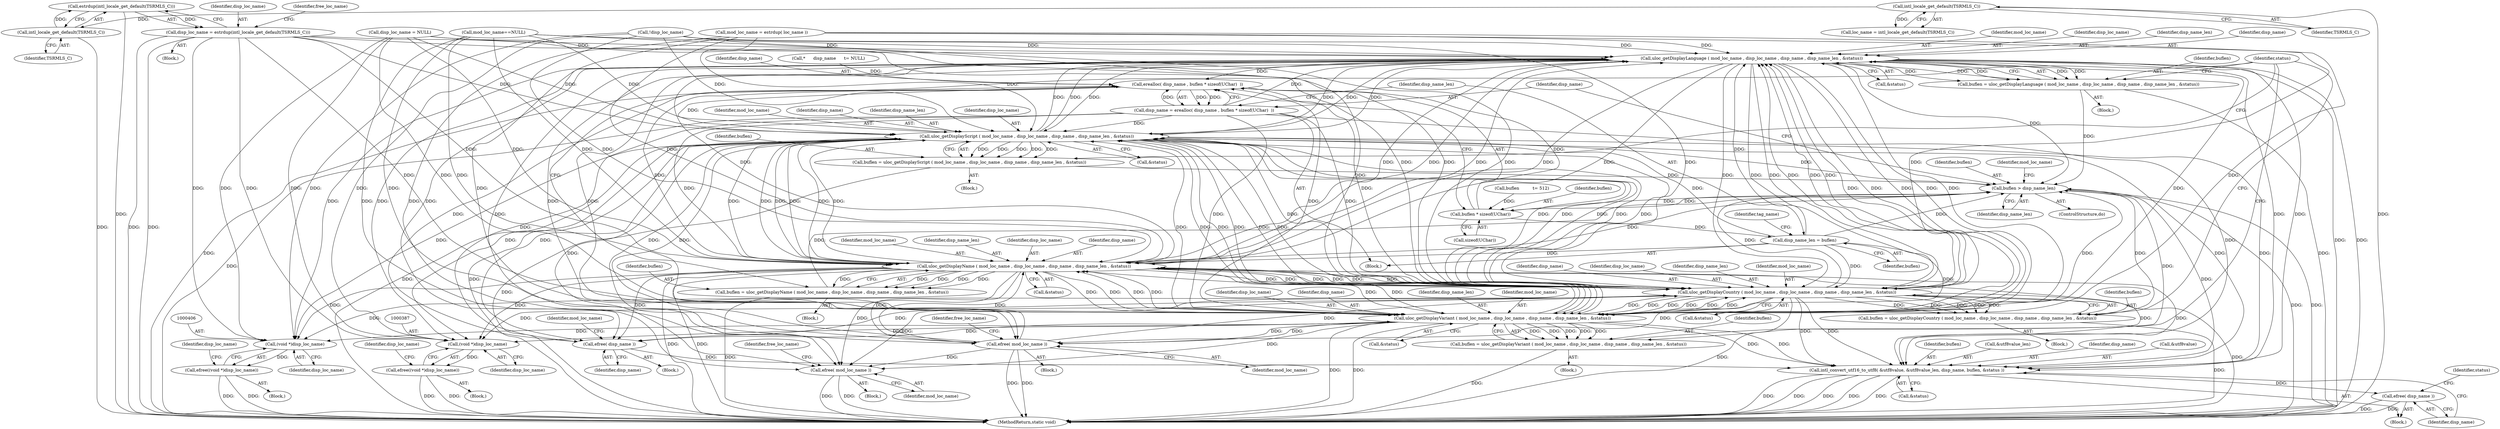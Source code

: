 digraph "0_php-src_97eff7eb57fc2320c267a949cffd622c38712484?w=1_21@API" {
"1000247" [label="(Call,estrdup(intl_locale_get_default(TSRMLS_C)))"];
"1000248" [label="(Call,intl_locale_get_default(TSRMLS_C))"];
"1000199" [label="(Call,intl_locale_get_default(TSRMLS_C))"];
"1000245" [label="(Call,disp_loc_name = estrdup(intl_locale_get_default(TSRMLS_C)))"];
"1000275" [label="(Call,uloc_getDisplayLanguage ( mod_loc_name , disp_loc_name , disp_name , disp_name_len , &status))"];
"1000257" [label="(Call,erealloc( disp_name , buflen * sizeof(UChar)  ))"];
"1000255" [label="(Call,disp_name = erealloc( disp_name , buflen * sizeof(UChar)  ))"];
"1000292" [label="(Call,uloc_getDisplayScript ( mod_loc_name , disp_loc_name , disp_name , disp_name_len , &status))"];
"1000290" [label="(Call,buflen = uloc_getDisplayScript ( mod_loc_name , disp_loc_name , disp_name , disp_name_len , &status))"];
"1000393" [label="(Call,buflen > disp_name_len)"];
"1000259" [label="(Call,buflen * sizeof(UChar))"];
"1000263" [label="(Call,disp_name_len = buflen)"];
"1000309" [label="(Call,uloc_getDisplayCountry ( mod_loc_name , disp_loc_name , disp_name , disp_name_len , &status))"];
"1000307" [label="(Call,buflen = uloc_getDisplayCountry ( mod_loc_name , disp_loc_name , disp_name , disp_name_len , &status))"];
"1000326" [label="(Call,uloc_getDisplayVariant ( mod_loc_name , disp_loc_name , disp_name , disp_name_len , &status))"];
"1000324" [label="(Call,buflen = uloc_getDisplayVariant ( mod_loc_name , disp_loc_name , disp_name , disp_name_len , &status))"];
"1000343" [label="(Call,uloc_getDisplayName ( mod_loc_name , disp_loc_name , disp_name , disp_name_len , &status))"];
"1000341" [label="(Call,buflen = uloc_getDisplayName ( mod_loc_name , disp_loc_name , disp_name , disp_name_len , &status))"];
"1000375" [label="(Call,efree( disp_name ))"];
"1000411" [label="(Call,intl_convert_utf16_to_utf8( &utf8value, &utf8value_len, disp_name, buflen, &status ))"];
"1000420" [label="(Call,efree( disp_name ))"];
"1000380" [label="(Call,efree( mod_loc_name ))"];
"1000399" [label="(Call,efree( mod_loc_name ))"];
"1000386" [label="(Call,(void *)disp_loc_name)"];
"1000385" [label="(Call,efree((void *)disp_loc_name))"];
"1000405" [label="(Call,(void *)disp_loc_name)"];
"1000404" [label="(Call,efree((void *)disp_loc_name))"];
"1000273" [label="(Call,buflen = uloc_getDisplayLanguage ( mod_loc_name , disp_loc_name , disp_name , disp_name_len , &status))"];
"1000440" [label="(MethodReturn,static void)"];
"1000294" [label="(Identifier,disp_loc_name)"];
"1000345" [label="(Identifier,disp_loc_name)"];
"1000293" [label="(Identifier,mod_loc_name)"];
"1000395" [label="(Identifier,disp_name_len)"];
"1000328" [label="(Identifier,disp_loc_name)"];
"1000346" [label="(Identifier,disp_name)"];
"1000397" [label="(Identifier,mod_loc_name)"];
"1000307" [label="(Call,buflen = uloc_getDisplayCountry ( mod_loc_name , disp_loc_name , disp_name , disp_name_len , &status))"];
"1000259" [label="(Call,buflen * sizeof(UChar))"];
"1000374" [label="(Block,)"];
"1000404" [label="(Call,efree((void *)disp_loc_name))"];
"1000276" [label="(Identifier,mod_loc_name)"];
"1000272" [label="(Block,)"];
"1000295" [label="(Identifier,disp_name)"];
"1000248" [label="(Call,intl_locale_get_default(TSRMLS_C))"];
"1000290" [label="(Call,buflen = uloc_getDisplayScript ( mod_loc_name , disp_loc_name , disp_name , disp_name_len , &status))"];
"1000329" [label="(Identifier,disp_name)"];
"1000386" [label="(Call,(void *)disp_loc_name)"];
"1000291" [label="(Identifier,buflen)"];
"1000384" [label="(Block,)"];
"1000385" [label="(Call,efree((void *)disp_loc_name))"];
"1000420" [label="(Call,efree( disp_name ))"];
"1000273" [label="(Call,buflen = uloc_getDisplayLanguage ( mod_loc_name , disp_loc_name , disp_name , disp_name_len , &status))"];
"1000407" [label="(Identifier,disp_loc_name)"];
"1000375" [label="(Call,efree( disp_name ))"];
"1000251" [label="(Identifier,free_loc_name)"];
"1000254" [label="(Block,)"];
"1000253" [label="(ControlStructure,do)"];
"1000390" [label="(Identifier,disp_loc_name)"];
"1000296" [label="(Identifier,disp_name_len)"];
"1000342" [label="(Identifier,buflen)"];
"1000323" [label="(Block,)"];
"1000200" [label="(Identifier,TSRMLS_C)"];
"1000383" [label="(Identifier,free_loc_name)"];
"1000348" [label="(Call,&status)"];
"1000326" [label="(Call,uloc_getDisplayVariant ( mod_loc_name , disp_loc_name , disp_name , disp_name_len , &status))"];
"1000352" [label="(Identifier,status)"];
"1000341" [label="(Call,buflen = uloc_getDisplayName ( mod_loc_name , disp_loc_name , disp_name , disp_name_len , &status))"];
"1000199" [label="(Call,intl_locale_get_default(TSRMLS_C))"];
"1000255" [label="(Call,disp_name = erealloc( disp_name , buflen * sizeof(UChar)  ))"];
"1000393" [label="(Call,buflen > disp_name_len)"];
"1000400" [label="(Identifier,mod_loc_name)"];
"1000376" [label="(Identifier,disp_name)"];
"1000417" [label="(Identifier,buflen)"];
"1000314" [label="(Call,&status)"];
"1000197" [label="(Call,loc_name = intl_locale_get_default(TSRMLS_C))"];
"1000344" [label="(Identifier,mod_loc_name)"];
"1000379" [label="(Block,)"];
"1000306" [label="(Block,)"];
"1000274" [label="(Identifier,buflen)"];
"1000280" [label="(Call,&status)"];
"1000414" [label="(Call,&utf8value_len)"];
"1000416" [label="(Identifier,disp_name)"];
"1000249" [label="(Identifier,TSRMLS_C)"];
"1000330" [label="(Identifier,disp_name_len)"];
"1000402" [label="(Identifier,free_loc_name)"];
"1000325" [label="(Identifier,buflen)"];
"1000327" [label="(Identifier,mod_loc_name)"];
"1000233" [label="(Call,mod_loc_name==NULL)"];
"1000237" [label="(Call,mod_loc_name = estrdup( loc_name ))"];
"1000277" [label="(Identifier,disp_loc_name)"];
"1000389" [label="(Call,disp_loc_name = NULL)"];
"1000257" [label="(Call,erealloc( disp_name , buflen * sizeof(UChar)  ))"];
"1000145" [label="(Call,buflen          \t= 512)"];
"1000411" [label="(Call,intl_convert_utf16_to_utf8( &utf8value, &utf8value_len, disp_name, buflen, &status ))"];
"1000265" [label="(Identifier,buflen)"];
"1000244" [label="(Block,)"];
"1000424" [label="(Identifier,status)"];
"1000381" [label="(Identifier,mod_loc_name)"];
"1000412" [label="(Call,&utf8value)"];
"1000343" [label="(Call,uloc_getDisplayName ( mod_loc_name , disp_loc_name , disp_name , disp_name_len , &status))"];
"1000347" [label="(Identifier,disp_name_len)"];
"1000297" [label="(Call,&status)"];
"1000279" [label="(Identifier,disp_name_len)"];
"1000421" [label="(Identifier,disp_name)"];
"1000331" [label="(Call,&status)"];
"1000312" [label="(Identifier,disp_name)"];
"1000403" [label="(Block,)"];
"1000399" [label="(Call,efree( mod_loc_name ))"];
"1000260" [label="(Identifier,buflen)"];
"1000269" [label="(Identifier,tag_name)"];
"1000246" [label="(Identifier,disp_loc_name)"];
"1000309" [label="(Call,uloc_getDisplayCountry ( mod_loc_name , disp_loc_name , disp_name , disp_name_len , &status))"];
"1000245" [label="(Call,disp_loc_name = estrdup(intl_locale_get_default(TSRMLS_C)))"];
"1000261" [label="(Call,sizeof(UChar))"];
"1000380" [label="(Call,efree( mod_loc_name ))"];
"1000340" [label="(Block,)"];
"1000275" [label="(Call,uloc_getDisplayLanguage ( mod_loc_name , disp_loc_name , disp_name , disp_name_len , &status))"];
"1000256" [label="(Identifier,disp_name)"];
"1000278" [label="(Identifier,disp_name)"];
"1000394" [label="(Identifier,buflen)"];
"1000409" [label="(Identifier,disp_loc_name)"];
"1000398" [label="(Block,)"];
"1000311" [label="(Identifier,disp_loc_name)"];
"1000378" [label="(Identifier,mod_loc_name)"];
"1000313" [label="(Identifier,disp_name_len)"];
"1000405" [label="(Call,(void *)disp_loc_name)"];
"1000324" [label="(Call,buflen = uloc_getDisplayVariant ( mod_loc_name , disp_loc_name , disp_name , disp_name_len , &status))"];
"1000308" [label="(Identifier,buflen)"];
"1000388" [label="(Identifier,disp_loc_name)"];
"1000242" [label="(Call,!disp_loc_name)"];
"1000289" [label="(Block,)"];
"1000264" [label="(Identifier,disp_name_len)"];
"1000258" [label="(Identifier,disp_name)"];
"1000292" [label="(Call,uloc_getDisplayScript ( mod_loc_name , disp_loc_name , disp_name , disp_name_len , &status))"];
"1000310" [label="(Identifier,mod_loc_name)"];
"1000247" [label="(Call,estrdup(intl_locale_get_default(TSRMLS_C)))"];
"1000263" [label="(Call,disp_name_len = buflen)"];
"1000133" [label="(Call,*      disp_name      \t= NULL)"];
"1000111" [label="(Block,)"];
"1000418" [label="(Call,&status)"];
"1000247" -> "1000245"  [label="AST: "];
"1000247" -> "1000248"  [label="CFG: "];
"1000248" -> "1000247"  [label="AST: "];
"1000245" -> "1000247"  [label="CFG: "];
"1000247" -> "1000440"  [label="DDG: "];
"1000247" -> "1000245"  [label="DDG: "];
"1000248" -> "1000247"  [label="DDG: "];
"1000248" -> "1000249"  [label="CFG: "];
"1000249" -> "1000248"  [label="AST: "];
"1000248" -> "1000440"  [label="DDG: "];
"1000199" -> "1000248"  [label="DDG: "];
"1000199" -> "1000197"  [label="AST: "];
"1000199" -> "1000200"  [label="CFG: "];
"1000200" -> "1000199"  [label="AST: "];
"1000197" -> "1000199"  [label="CFG: "];
"1000199" -> "1000440"  [label="DDG: "];
"1000199" -> "1000197"  [label="DDG: "];
"1000245" -> "1000244"  [label="AST: "];
"1000246" -> "1000245"  [label="AST: "];
"1000251" -> "1000245"  [label="CFG: "];
"1000245" -> "1000440"  [label="DDG: "];
"1000245" -> "1000440"  [label="DDG: "];
"1000245" -> "1000275"  [label="DDG: "];
"1000245" -> "1000292"  [label="DDG: "];
"1000245" -> "1000309"  [label="DDG: "];
"1000245" -> "1000326"  [label="DDG: "];
"1000245" -> "1000343"  [label="DDG: "];
"1000245" -> "1000386"  [label="DDG: "];
"1000245" -> "1000405"  [label="DDG: "];
"1000275" -> "1000273"  [label="AST: "];
"1000275" -> "1000280"  [label="CFG: "];
"1000276" -> "1000275"  [label="AST: "];
"1000277" -> "1000275"  [label="AST: "];
"1000278" -> "1000275"  [label="AST: "];
"1000279" -> "1000275"  [label="AST: "];
"1000280" -> "1000275"  [label="AST: "];
"1000273" -> "1000275"  [label="CFG: "];
"1000275" -> "1000440"  [label="DDG: "];
"1000275" -> "1000440"  [label="DDG: "];
"1000275" -> "1000257"  [label="DDG: "];
"1000275" -> "1000273"  [label="DDG: "];
"1000275" -> "1000273"  [label="DDG: "];
"1000275" -> "1000273"  [label="DDG: "];
"1000275" -> "1000273"  [label="DDG: "];
"1000275" -> "1000273"  [label="DDG: "];
"1000309" -> "1000275"  [label="DDG: "];
"1000309" -> "1000275"  [label="DDG: "];
"1000309" -> "1000275"  [label="DDG: "];
"1000343" -> "1000275"  [label="DDG: "];
"1000343" -> "1000275"  [label="DDG: "];
"1000343" -> "1000275"  [label="DDG: "];
"1000292" -> "1000275"  [label="DDG: "];
"1000292" -> "1000275"  [label="DDG: "];
"1000292" -> "1000275"  [label="DDG: "];
"1000237" -> "1000275"  [label="DDG: "];
"1000233" -> "1000275"  [label="DDG: "];
"1000326" -> "1000275"  [label="DDG: "];
"1000326" -> "1000275"  [label="DDG: "];
"1000326" -> "1000275"  [label="DDG: "];
"1000380" -> "1000275"  [label="DDG: "];
"1000389" -> "1000275"  [label="DDG: "];
"1000242" -> "1000275"  [label="DDG: "];
"1000255" -> "1000275"  [label="DDG: "];
"1000263" -> "1000275"  [label="DDG: "];
"1000275" -> "1000292"  [label="DDG: "];
"1000275" -> "1000292"  [label="DDG: "];
"1000275" -> "1000292"  [label="DDG: "];
"1000275" -> "1000309"  [label="DDG: "];
"1000275" -> "1000309"  [label="DDG: "];
"1000275" -> "1000309"  [label="DDG: "];
"1000275" -> "1000326"  [label="DDG: "];
"1000275" -> "1000326"  [label="DDG: "];
"1000275" -> "1000326"  [label="DDG: "];
"1000275" -> "1000343"  [label="DDG: "];
"1000275" -> "1000343"  [label="DDG: "];
"1000275" -> "1000343"  [label="DDG: "];
"1000275" -> "1000375"  [label="DDG: "];
"1000275" -> "1000380"  [label="DDG: "];
"1000275" -> "1000386"  [label="DDG: "];
"1000275" -> "1000393"  [label="DDG: "];
"1000275" -> "1000399"  [label="DDG: "];
"1000275" -> "1000405"  [label="DDG: "];
"1000275" -> "1000411"  [label="DDG: "];
"1000275" -> "1000411"  [label="DDG: "];
"1000257" -> "1000255"  [label="AST: "];
"1000257" -> "1000259"  [label="CFG: "];
"1000258" -> "1000257"  [label="AST: "];
"1000259" -> "1000257"  [label="AST: "];
"1000255" -> "1000257"  [label="CFG: "];
"1000257" -> "1000440"  [label="DDG: "];
"1000257" -> "1000255"  [label="DDG: "];
"1000257" -> "1000255"  [label="DDG: "];
"1000133" -> "1000257"  [label="DDG: "];
"1000326" -> "1000257"  [label="DDG: "];
"1000292" -> "1000257"  [label="DDG: "];
"1000343" -> "1000257"  [label="DDG: "];
"1000255" -> "1000257"  [label="DDG: "];
"1000375" -> "1000257"  [label="DDG: "];
"1000309" -> "1000257"  [label="DDG: "];
"1000259" -> "1000257"  [label="DDG: "];
"1000255" -> "1000254"  [label="AST: "];
"1000256" -> "1000255"  [label="AST: "];
"1000264" -> "1000255"  [label="CFG: "];
"1000255" -> "1000440"  [label="DDG: "];
"1000255" -> "1000292"  [label="DDG: "];
"1000255" -> "1000309"  [label="DDG: "];
"1000255" -> "1000326"  [label="DDG: "];
"1000255" -> "1000343"  [label="DDG: "];
"1000255" -> "1000375"  [label="DDG: "];
"1000255" -> "1000411"  [label="DDG: "];
"1000292" -> "1000290"  [label="AST: "];
"1000292" -> "1000297"  [label="CFG: "];
"1000293" -> "1000292"  [label="AST: "];
"1000294" -> "1000292"  [label="AST: "];
"1000295" -> "1000292"  [label="AST: "];
"1000296" -> "1000292"  [label="AST: "];
"1000297" -> "1000292"  [label="AST: "];
"1000290" -> "1000292"  [label="CFG: "];
"1000292" -> "1000440"  [label="DDG: "];
"1000292" -> "1000440"  [label="DDG: "];
"1000292" -> "1000290"  [label="DDG: "];
"1000292" -> "1000290"  [label="DDG: "];
"1000292" -> "1000290"  [label="DDG: "];
"1000292" -> "1000290"  [label="DDG: "];
"1000292" -> "1000290"  [label="DDG: "];
"1000309" -> "1000292"  [label="DDG: "];
"1000309" -> "1000292"  [label="DDG: "];
"1000309" -> "1000292"  [label="DDG: "];
"1000343" -> "1000292"  [label="DDG: "];
"1000343" -> "1000292"  [label="DDG: "];
"1000343" -> "1000292"  [label="DDG: "];
"1000237" -> "1000292"  [label="DDG: "];
"1000233" -> "1000292"  [label="DDG: "];
"1000326" -> "1000292"  [label="DDG: "];
"1000326" -> "1000292"  [label="DDG: "];
"1000326" -> "1000292"  [label="DDG: "];
"1000380" -> "1000292"  [label="DDG: "];
"1000389" -> "1000292"  [label="DDG: "];
"1000242" -> "1000292"  [label="DDG: "];
"1000263" -> "1000292"  [label="DDG: "];
"1000292" -> "1000309"  [label="DDG: "];
"1000292" -> "1000309"  [label="DDG: "];
"1000292" -> "1000309"  [label="DDG: "];
"1000292" -> "1000326"  [label="DDG: "];
"1000292" -> "1000326"  [label="DDG: "];
"1000292" -> "1000326"  [label="DDG: "];
"1000292" -> "1000343"  [label="DDG: "];
"1000292" -> "1000343"  [label="DDG: "];
"1000292" -> "1000343"  [label="DDG: "];
"1000292" -> "1000375"  [label="DDG: "];
"1000292" -> "1000380"  [label="DDG: "];
"1000292" -> "1000386"  [label="DDG: "];
"1000292" -> "1000393"  [label="DDG: "];
"1000292" -> "1000399"  [label="DDG: "];
"1000292" -> "1000405"  [label="DDG: "];
"1000292" -> "1000411"  [label="DDG: "];
"1000292" -> "1000411"  [label="DDG: "];
"1000290" -> "1000289"  [label="AST: "];
"1000291" -> "1000290"  [label="AST: "];
"1000352" -> "1000290"  [label="CFG: "];
"1000290" -> "1000440"  [label="DDG: "];
"1000290" -> "1000393"  [label="DDG: "];
"1000393" -> "1000253"  [label="AST: "];
"1000393" -> "1000395"  [label="CFG: "];
"1000394" -> "1000393"  [label="AST: "];
"1000395" -> "1000393"  [label="AST: "];
"1000256" -> "1000393"  [label="CFG: "];
"1000397" -> "1000393"  [label="CFG: "];
"1000393" -> "1000440"  [label="DDG: "];
"1000393" -> "1000440"  [label="DDG: "];
"1000393" -> "1000259"  [label="DDG: "];
"1000273" -> "1000393"  [label="DDG: "];
"1000341" -> "1000393"  [label="DDG: "];
"1000324" -> "1000393"  [label="DDG: "];
"1000307" -> "1000393"  [label="DDG: "];
"1000259" -> "1000393"  [label="DDG: "];
"1000309" -> "1000393"  [label="DDG: "];
"1000326" -> "1000393"  [label="DDG: "];
"1000263" -> "1000393"  [label="DDG: "];
"1000343" -> "1000393"  [label="DDG: "];
"1000393" -> "1000411"  [label="DDG: "];
"1000259" -> "1000261"  [label="CFG: "];
"1000260" -> "1000259"  [label="AST: "];
"1000261" -> "1000259"  [label="AST: "];
"1000145" -> "1000259"  [label="DDG: "];
"1000259" -> "1000263"  [label="DDG: "];
"1000263" -> "1000254"  [label="AST: "];
"1000263" -> "1000265"  [label="CFG: "];
"1000264" -> "1000263"  [label="AST: "];
"1000265" -> "1000263"  [label="AST: "];
"1000269" -> "1000263"  [label="CFG: "];
"1000263" -> "1000309"  [label="DDG: "];
"1000263" -> "1000326"  [label="DDG: "];
"1000263" -> "1000343"  [label="DDG: "];
"1000309" -> "1000307"  [label="AST: "];
"1000309" -> "1000314"  [label="CFG: "];
"1000310" -> "1000309"  [label="AST: "];
"1000311" -> "1000309"  [label="AST: "];
"1000312" -> "1000309"  [label="AST: "];
"1000313" -> "1000309"  [label="AST: "];
"1000314" -> "1000309"  [label="AST: "];
"1000307" -> "1000309"  [label="CFG: "];
"1000309" -> "1000440"  [label="DDG: "];
"1000309" -> "1000440"  [label="DDG: "];
"1000309" -> "1000307"  [label="DDG: "];
"1000309" -> "1000307"  [label="DDG: "];
"1000309" -> "1000307"  [label="DDG: "];
"1000309" -> "1000307"  [label="DDG: "];
"1000309" -> "1000307"  [label="DDG: "];
"1000343" -> "1000309"  [label="DDG: "];
"1000343" -> "1000309"  [label="DDG: "];
"1000343" -> "1000309"  [label="DDG: "];
"1000237" -> "1000309"  [label="DDG: "];
"1000233" -> "1000309"  [label="DDG: "];
"1000326" -> "1000309"  [label="DDG: "];
"1000326" -> "1000309"  [label="DDG: "];
"1000326" -> "1000309"  [label="DDG: "];
"1000380" -> "1000309"  [label="DDG: "];
"1000389" -> "1000309"  [label="DDG: "];
"1000242" -> "1000309"  [label="DDG: "];
"1000309" -> "1000326"  [label="DDG: "];
"1000309" -> "1000326"  [label="DDG: "];
"1000309" -> "1000326"  [label="DDG: "];
"1000309" -> "1000343"  [label="DDG: "];
"1000309" -> "1000343"  [label="DDG: "];
"1000309" -> "1000343"  [label="DDG: "];
"1000309" -> "1000375"  [label="DDG: "];
"1000309" -> "1000380"  [label="DDG: "];
"1000309" -> "1000386"  [label="DDG: "];
"1000309" -> "1000399"  [label="DDG: "];
"1000309" -> "1000405"  [label="DDG: "];
"1000309" -> "1000411"  [label="DDG: "];
"1000309" -> "1000411"  [label="DDG: "];
"1000307" -> "1000306"  [label="AST: "];
"1000308" -> "1000307"  [label="AST: "];
"1000352" -> "1000307"  [label="CFG: "];
"1000307" -> "1000440"  [label="DDG: "];
"1000326" -> "1000324"  [label="AST: "];
"1000326" -> "1000331"  [label="CFG: "];
"1000327" -> "1000326"  [label="AST: "];
"1000328" -> "1000326"  [label="AST: "];
"1000329" -> "1000326"  [label="AST: "];
"1000330" -> "1000326"  [label="AST: "];
"1000331" -> "1000326"  [label="AST: "];
"1000324" -> "1000326"  [label="CFG: "];
"1000326" -> "1000440"  [label="DDG: "];
"1000326" -> "1000440"  [label="DDG: "];
"1000326" -> "1000324"  [label="DDG: "];
"1000326" -> "1000324"  [label="DDG: "];
"1000326" -> "1000324"  [label="DDG: "];
"1000326" -> "1000324"  [label="DDG: "];
"1000326" -> "1000324"  [label="DDG: "];
"1000343" -> "1000326"  [label="DDG: "];
"1000343" -> "1000326"  [label="DDG: "];
"1000343" -> "1000326"  [label="DDG: "];
"1000237" -> "1000326"  [label="DDG: "];
"1000233" -> "1000326"  [label="DDG: "];
"1000380" -> "1000326"  [label="DDG: "];
"1000389" -> "1000326"  [label="DDG: "];
"1000242" -> "1000326"  [label="DDG: "];
"1000326" -> "1000343"  [label="DDG: "];
"1000326" -> "1000343"  [label="DDG: "];
"1000326" -> "1000343"  [label="DDG: "];
"1000326" -> "1000375"  [label="DDG: "];
"1000326" -> "1000380"  [label="DDG: "];
"1000326" -> "1000386"  [label="DDG: "];
"1000326" -> "1000399"  [label="DDG: "];
"1000326" -> "1000405"  [label="DDG: "];
"1000326" -> "1000411"  [label="DDG: "];
"1000326" -> "1000411"  [label="DDG: "];
"1000324" -> "1000323"  [label="AST: "];
"1000325" -> "1000324"  [label="AST: "];
"1000352" -> "1000324"  [label="CFG: "];
"1000324" -> "1000440"  [label="DDG: "];
"1000343" -> "1000341"  [label="AST: "];
"1000343" -> "1000348"  [label="CFG: "];
"1000344" -> "1000343"  [label="AST: "];
"1000345" -> "1000343"  [label="AST: "];
"1000346" -> "1000343"  [label="AST: "];
"1000347" -> "1000343"  [label="AST: "];
"1000348" -> "1000343"  [label="AST: "];
"1000341" -> "1000343"  [label="CFG: "];
"1000343" -> "1000440"  [label="DDG: "];
"1000343" -> "1000440"  [label="DDG: "];
"1000343" -> "1000341"  [label="DDG: "];
"1000343" -> "1000341"  [label="DDG: "];
"1000343" -> "1000341"  [label="DDG: "];
"1000343" -> "1000341"  [label="DDG: "];
"1000343" -> "1000341"  [label="DDG: "];
"1000237" -> "1000343"  [label="DDG: "];
"1000233" -> "1000343"  [label="DDG: "];
"1000380" -> "1000343"  [label="DDG: "];
"1000389" -> "1000343"  [label="DDG: "];
"1000242" -> "1000343"  [label="DDG: "];
"1000343" -> "1000375"  [label="DDG: "];
"1000343" -> "1000380"  [label="DDG: "];
"1000343" -> "1000386"  [label="DDG: "];
"1000343" -> "1000399"  [label="DDG: "];
"1000343" -> "1000405"  [label="DDG: "];
"1000343" -> "1000411"  [label="DDG: "];
"1000343" -> "1000411"  [label="DDG: "];
"1000341" -> "1000340"  [label="AST: "];
"1000342" -> "1000341"  [label="AST: "];
"1000352" -> "1000341"  [label="CFG: "];
"1000341" -> "1000440"  [label="DDG: "];
"1000375" -> "1000374"  [label="AST: "];
"1000375" -> "1000376"  [label="CFG: "];
"1000376" -> "1000375"  [label="AST: "];
"1000378" -> "1000375"  [label="CFG: "];
"1000375" -> "1000411"  [label="DDG: "];
"1000411" -> "1000111"  [label="AST: "];
"1000411" -> "1000418"  [label="CFG: "];
"1000412" -> "1000411"  [label="AST: "];
"1000414" -> "1000411"  [label="AST: "];
"1000416" -> "1000411"  [label="AST: "];
"1000417" -> "1000411"  [label="AST: "];
"1000418" -> "1000411"  [label="AST: "];
"1000421" -> "1000411"  [label="CFG: "];
"1000411" -> "1000440"  [label="DDG: "];
"1000411" -> "1000440"  [label="DDG: "];
"1000411" -> "1000440"  [label="DDG: "];
"1000411" -> "1000440"  [label="DDG: "];
"1000411" -> "1000440"  [label="DDG: "];
"1000411" -> "1000420"  [label="DDG: "];
"1000420" -> "1000111"  [label="AST: "];
"1000420" -> "1000421"  [label="CFG: "];
"1000421" -> "1000420"  [label="AST: "];
"1000424" -> "1000420"  [label="CFG: "];
"1000420" -> "1000440"  [label="DDG: "];
"1000420" -> "1000440"  [label="DDG: "];
"1000380" -> "1000379"  [label="AST: "];
"1000380" -> "1000381"  [label="CFG: "];
"1000381" -> "1000380"  [label="AST: "];
"1000383" -> "1000380"  [label="CFG: "];
"1000380" -> "1000440"  [label="DDG: "];
"1000380" -> "1000440"  [label="DDG: "];
"1000237" -> "1000380"  [label="DDG: "];
"1000233" -> "1000380"  [label="DDG: "];
"1000380" -> "1000399"  [label="DDG: "];
"1000399" -> "1000398"  [label="AST: "];
"1000399" -> "1000400"  [label="CFG: "];
"1000400" -> "1000399"  [label="AST: "];
"1000402" -> "1000399"  [label="CFG: "];
"1000399" -> "1000440"  [label="DDG: "];
"1000399" -> "1000440"  [label="DDG: "];
"1000237" -> "1000399"  [label="DDG: "];
"1000233" -> "1000399"  [label="DDG: "];
"1000386" -> "1000385"  [label="AST: "];
"1000386" -> "1000388"  [label="CFG: "];
"1000387" -> "1000386"  [label="AST: "];
"1000388" -> "1000386"  [label="AST: "];
"1000385" -> "1000386"  [label="CFG: "];
"1000386" -> "1000385"  [label="DDG: "];
"1000389" -> "1000386"  [label="DDG: "];
"1000242" -> "1000386"  [label="DDG: "];
"1000385" -> "1000384"  [label="AST: "];
"1000390" -> "1000385"  [label="CFG: "];
"1000385" -> "1000440"  [label="DDG: "];
"1000385" -> "1000440"  [label="DDG: "];
"1000405" -> "1000404"  [label="AST: "];
"1000405" -> "1000407"  [label="CFG: "];
"1000406" -> "1000405"  [label="AST: "];
"1000407" -> "1000405"  [label="AST: "];
"1000404" -> "1000405"  [label="CFG: "];
"1000405" -> "1000404"  [label="DDG: "];
"1000389" -> "1000405"  [label="DDG: "];
"1000242" -> "1000405"  [label="DDG: "];
"1000404" -> "1000403"  [label="AST: "];
"1000409" -> "1000404"  [label="CFG: "];
"1000404" -> "1000440"  [label="DDG: "];
"1000404" -> "1000440"  [label="DDG: "];
"1000273" -> "1000272"  [label="AST: "];
"1000274" -> "1000273"  [label="AST: "];
"1000352" -> "1000273"  [label="CFG: "];
"1000273" -> "1000440"  [label="DDG: "];
}
